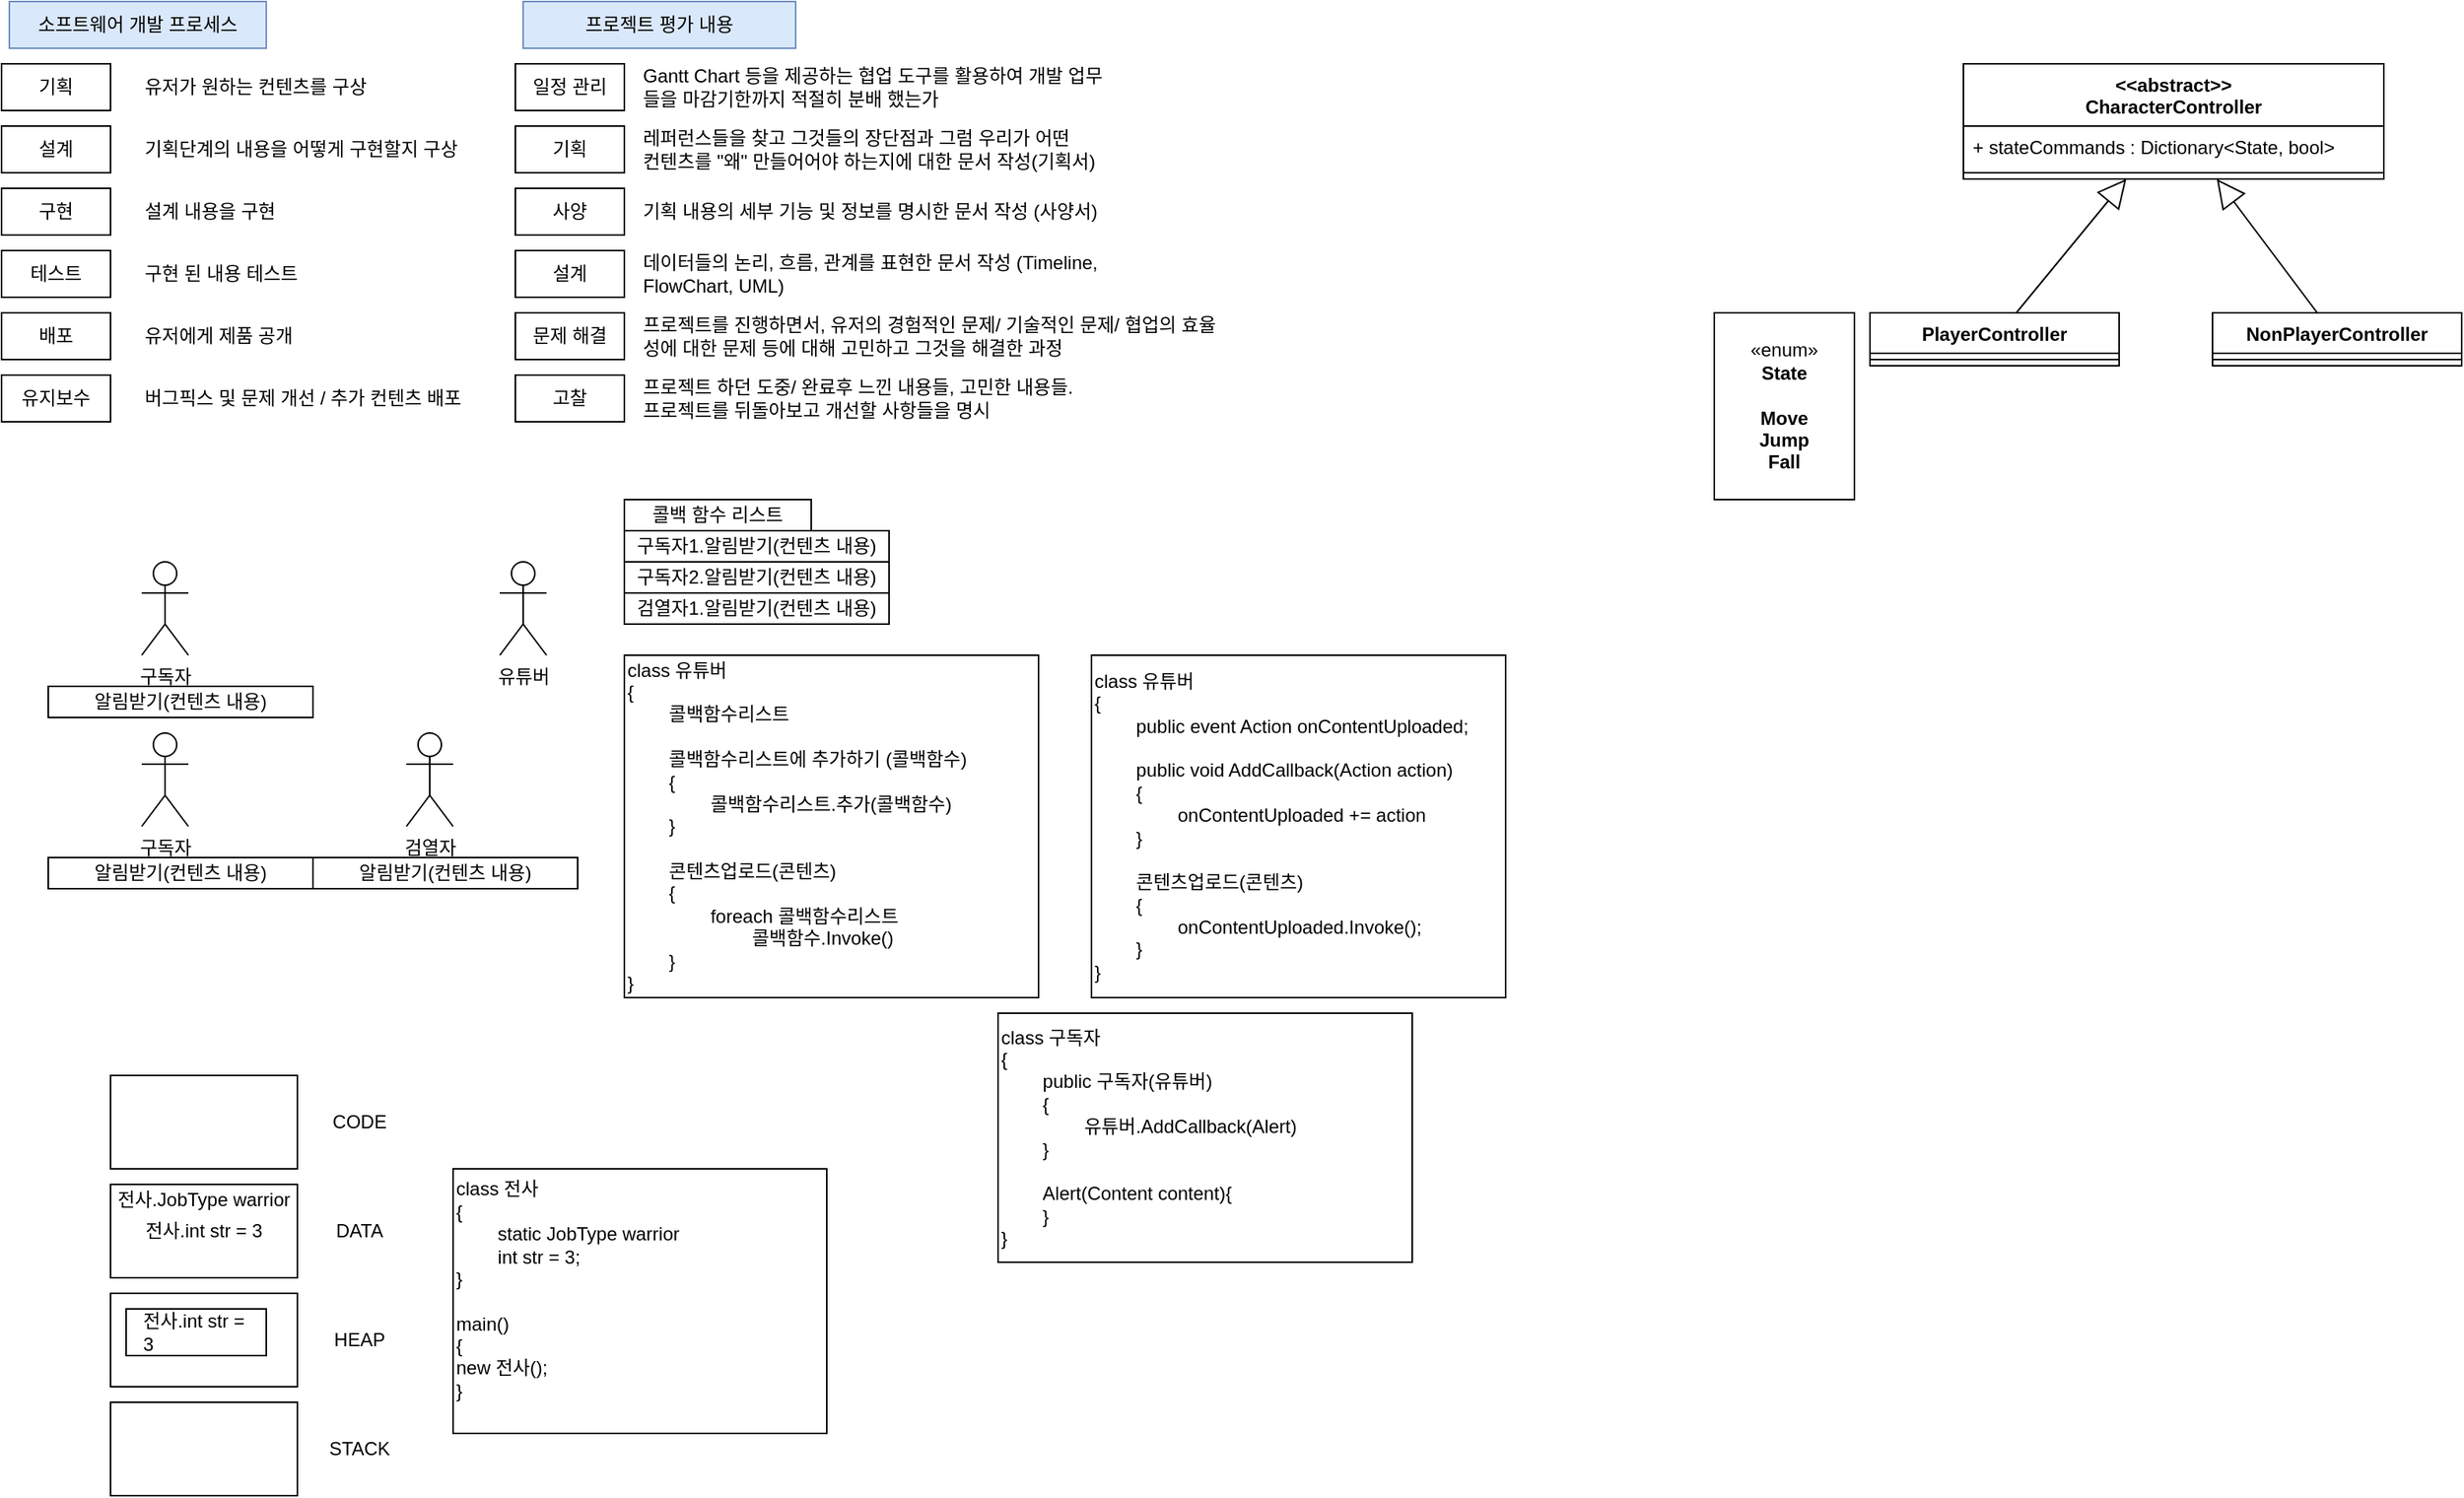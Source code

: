 <mxfile version="21.7.5" type="device">
  <diagram name="페이지-1" id="CE5lImg4Xeqv8eYOQJNI">
    <mxGraphModel dx="989" dy="1707" grid="1" gridSize="10" guides="1" tooltips="1" connect="1" arrows="1" fold="1" page="1" pageScale="1" pageWidth="827" pageHeight="1169" math="0" shadow="0">
      <root>
        <mxCell id="0" />
        <mxCell id="1" parent="0" />
        <mxCell id="wki07X8QwuEx3_kB4HWv-1" value="기획" style="rounded=0;whiteSpace=wrap;html=1;" parent="1" vertex="1">
          <mxGeometry x="10" y="10" width="70" height="30" as="geometry" />
        </mxCell>
        <mxCell id="wki07X8QwuEx3_kB4HWv-2" value="유저가 원하는 컨텐츠를 구상" style="text;html=1;align=left;verticalAlign=middle;whiteSpace=wrap;rounded=0;" parent="1" vertex="1">
          <mxGeometry x="100" y="10" width="180" height="30" as="geometry" />
        </mxCell>
        <mxCell id="wki07X8QwuEx3_kB4HWv-3" value="설계" style="rounded=0;whiteSpace=wrap;html=1;" parent="1" vertex="1">
          <mxGeometry x="10" y="50" width="70" height="30" as="geometry" />
        </mxCell>
        <mxCell id="wki07X8QwuEx3_kB4HWv-4" value="기획단계의 내용을 어떻게 구현할지 구상" style="text;html=1;align=left;verticalAlign=middle;whiteSpace=wrap;rounded=0;" parent="1" vertex="1">
          <mxGeometry x="100" y="50" width="230" height="30" as="geometry" />
        </mxCell>
        <mxCell id="wki07X8QwuEx3_kB4HWv-5" value="구현" style="rounded=0;whiteSpace=wrap;html=1;" parent="1" vertex="1">
          <mxGeometry x="10" y="90" width="70" height="30" as="geometry" />
        </mxCell>
        <mxCell id="wki07X8QwuEx3_kB4HWv-6" value="설계 내용을 구현" style="text;html=1;align=left;verticalAlign=middle;whiteSpace=wrap;rounded=0;" parent="1" vertex="1">
          <mxGeometry x="100" y="90" width="230" height="30" as="geometry" />
        </mxCell>
        <mxCell id="wki07X8QwuEx3_kB4HWv-7" value="테스트" style="rounded=0;whiteSpace=wrap;html=1;" parent="1" vertex="1">
          <mxGeometry x="10" y="130" width="70" height="30" as="geometry" />
        </mxCell>
        <mxCell id="wki07X8QwuEx3_kB4HWv-8" value="구현 된 내용 테스트" style="text;html=1;align=left;verticalAlign=middle;whiteSpace=wrap;rounded=0;" parent="1" vertex="1">
          <mxGeometry x="100" y="130" width="240" height="30" as="geometry" />
        </mxCell>
        <mxCell id="wki07X8QwuEx3_kB4HWv-9" value="배포" style="rounded=0;whiteSpace=wrap;html=1;" parent="1" vertex="1">
          <mxGeometry x="10" y="170" width="70" height="30" as="geometry" />
        </mxCell>
        <mxCell id="wki07X8QwuEx3_kB4HWv-10" value="유저에게 제품 공개" style="text;html=1;align=left;verticalAlign=middle;whiteSpace=wrap;rounded=0;" parent="1" vertex="1">
          <mxGeometry x="100" y="170" width="240" height="30" as="geometry" />
        </mxCell>
        <mxCell id="wki07X8QwuEx3_kB4HWv-11" value="유지보수" style="rounded=0;whiteSpace=wrap;html=1;" parent="1" vertex="1">
          <mxGeometry x="10" y="210" width="70" height="30" as="geometry" />
        </mxCell>
        <mxCell id="wki07X8QwuEx3_kB4HWv-12" value="버그픽스 및 문제 개선 / 추가 컨텐츠 배포" style="text;html=1;align=left;verticalAlign=middle;whiteSpace=wrap;rounded=0;" parent="1" vertex="1">
          <mxGeometry x="100" y="210" width="240" height="30" as="geometry" />
        </mxCell>
        <mxCell id="wki07X8QwuEx3_kB4HWv-14" value="일정 관리" style="rounded=0;whiteSpace=wrap;html=1;" parent="1" vertex="1">
          <mxGeometry x="340" y="10" width="70" height="30" as="geometry" />
        </mxCell>
        <mxCell id="wki07X8QwuEx3_kB4HWv-15" value="기획" style="rounded=0;whiteSpace=wrap;html=1;" parent="1" vertex="1">
          <mxGeometry x="340" y="50" width="70" height="30" as="geometry" />
        </mxCell>
        <mxCell id="wki07X8QwuEx3_kB4HWv-16" value="Gantt Chart 등을 제공하는 협업 도구를 활용하여 개발 업무들을 마감기한까지 적절히 분배 했는가" style="text;html=1;align=left;verticalAlign=middle;whiteSpace=wrap;rounded=0;" parent="1" vertex="1">
          <mxGeometry x="420" y="10" width="300" height="30" as="geometry" />
        </mxCell>
        <mxCell id="wki07X8QwuEx3_kB4HWv-17" value="프로젝트 평가 내용" style="text;html=1;align=center;verticalAlign=middle;whiteSpace=wrap;rounded=0;fillColor=#dae8fc;strokeColor=#6c8ebf;" parent="1" vertex="1">
          <mxGeometry x="345" y="-30" width="175" height="30" as="geometry" />
        </mxCell>
        <mxCell id="wki07X8QwuEx3_kB4HWv-19" value="레퍼런스들을 찾고 그것들의 장단점과 그럼 우리가 어떤&lt;div&gt;컨텐츠를 &quot;왜&quot; 만들어어야 하는지에 대한 문서 작성(기획서)&lt;/div&gt;" style="text;html=1;align=left;verticalAlign=middle;whiteSpace=wrap;rounded=0;" parent="1" vertex="1">
          <mxGeometry x="420" y="50" width="320" height="30" as="geometry" />
        </mxCell>
        <mxCell id="wki07X8QwuEx3_kB4HWv-21" value="사양" style="rounded=0;whiteSpace=wrap;html=1;" parent="1" vertex="1">
          <mxGeometry x="340" y="90" width="70" height="30" as="geometry" />
        </mxCell>
        <mxCell id="wki07X8QwuEx3_kB4HWv-22" value="기획 내용의 세부 기능 및 정보를 명시한 문서 작성 (사양서)" style="text;html=1;align=left;verticalAlign=middle;whiteSpace=wrap;rounded=0;" parent="1" vertex="1">
          <mxGeometry x="420" y="90" width="320" height="30" as="geometry" />
        </mxCell>
        <mxCell id="wki07X8QwuEx3_kB4HWv-23" value="설계" style="rounded=0;whiteSpace=wrap;html=1;" parent="1" vertex="1">
          <mxGeometry x="340" y="130" width="70" height="30" as="geometry" />
        </mxCell>
        <mxCell id="wki07X8QwuEx3_kB4HWv-24" value="데이터들의 논리, 흐름, 관계를 표현한 문서 작성 (Timeline, FlowChart, UML)" style="text;html=1;align=left;verticalAlign=middle;whiteSpace=wrap;rounded=0;" parent="1" vertex="1">
          <mxGeometry x="420" y="130" width="320" height="30" as="geometry" />
        </mxCell>
        <mxCell id="wki07X8QwuEx3_kB4HWv-25" value="문제 해결" style="rounded=0;whiteSpace=wrap;html=1;" parent="1" vertex="1">
          <mxGeometry x="340" y="170" width="70" height="30" as="geometry" />
        </mxCell>
        <mxCell id="wki07X8QwuEx3_kB4HWv-26" value="프로젝트를 진행하면서, 유저의 경험적인 문제/ 기술적인 문제/ 협업의 효율성에 대한 문제 등에 대해 고민하고 그것을 해결한 과정" style="text;html=1;align=left;verticalAlign=middle;whiteSpace=wrap;rounded=0;" parent="1" vertex="1">
          <mxGeometry x="420" y="170" width="370" height="30" as="geometry" />
        </mxCell>
        <mxCell id="wki07X8QwuEx3_kB4HWv-27" value="고찰" style="rounded=0;whiteSpace=wrap;html=1;" parent="1" vertex="1">
          <mxGeometry x="340" y="210" width="70" height="30" as="geometry" />
        </mxCell>
        <mxCell id="wki07X8QwuEx3_kB4HWv-28" value="프로젝트 하던 도중/ 완료후 느낀 내용들, 고민한 내용들.&amp;nbsp;&lt;div&gt;프로젝트를 뒤돌아보고 개선할 사항들을 명시&lt;/div&gt;" style="text;html=1;align=left;verticalAlign=middle;whiteSpace=wrap;rounded=0;" parent="1" vertex="1">
          <mxGeometry x="420" y="210" width="370" height="30" as="geometry" />
        </mxCell>
        <mxCell id="wki07X8QwuEx3_kB4HWv-29" value="소프트웨어 개발 프로세스" style="text;html=1;align=center;verticalAlign=middle;whiteSpace=wrap;rounded=0;fillColor=#dae8fc;strokeColor=#6c8ebf;" parent="1" vertex="1">
          <mxGeometry x="15" y="-30" width="165" height="30" as="geometry" />
        </mxCell>
        <mxCell id="wki07X8QwuEx3_kB4HWv-31" value="구독자" style="shape=umlActor;verticalLabelPosition=bottom;verticalAlign=top;html=1;outlineConnect=0;" parent="1" vertex="1">
          <mxGeometry x="100" y="330" width="30" height="60" as="geometry" />
        </mxCell>
        <mxCell id="wki07X8QwuEx3_kB4HWv-32" value="유튜버" style="shape=umlActor;verticalLabelPosition=bottom;verticalAlign=top;html=1;outlineConnect=0;" parent="1" vertex="1">
          <mxGeometry x="330" y="330" width="30" height="60" as="geometry" />
        </mxCell>
        <mxCell id="wki07X8QwuEx3_kB4HWv-33" value="알림받기(컨텐츠 내용)" style="rounded=0;whiteSpace=wrap;html=1;" parent="1" vertex="1">
          <mxGeometry x="40" y="410" width="170" height="20" as="geometry" />
        </mxCell>
        <mxCell id="wki07X8QwuEx3_kB4HWv-34" value="구독자" style="shape=umlActor;verticalLabelPosition=bottom;verticalAlign=top;html=1;outlineConnect=0;" parent="1" vertex="1">
          <mxGeometry x="100" y="440" width="30" height="60" as="geometry" />
        </mxCell>
        <mxCell id="wki07X8QwuEx3_kB4HWv-35" value="알림받기(컨텐츠 내용)" style="rounded=0;whiteSpace=wrap;html=1;" parent="1" vertex="1">
          <mxGeometry x="40" y="520" width="170" height="20" as="geometry" />
        </mxCell>
        <mxCell id="wki07X8QwuEx3_kB4HWv-37" value="class 유튜버&lt;div&gt;{&lt;/div&gt;&lt;div&gt;&lt;span style=&quot;white-space: pre;&quot;&gt;&#x9;&lt;/span&gt;콜백함수리스트&lt;br&gt;&lt;/div&gt;&lt;div&gt;&lt;br&gt;&lt;/div&gt;&lt;div&gt;&lt;span style=&quot;white-space: pre;&quot;&gt;&#x9;&lt;/span&gt;콜백함수리스트에 추가하기 (콜백함수)&lt;br&gt;&lt;/div&gt;&lt;div&gt;&lt;span style=&quot;white-space: pre;&quot;&gt;&#x9;&lt;/span&gt;{&lt;br&gt;&lt;/div&gt;&lt;div&gt;&lt;span style=&quot;white-space: pre;&quot;&gt;&#x9;&lt;/span&gt;&lt;span style=&quot;white-space: pre;&quot;&gt;&#x9;&lt;/span&gt;콜백함수리스트.추가(콜백함수)&lt;br&gt;&lt;/div&gt;&lt;div&gt;&lt;span style=&quot;white-space: pre;&quot;&gt;&#x9;&lt;/span&gt;}&lt;br&gt;&lt;/div&gt;&lt;div&gt;&lt;br&gt;&lt;/div&gt;&lt;div&gt;&lt;span style=&quot;white-space: pre;&quot;&gt;&#x9;&lt;/span&gt;콘텐츠업로드(콘텐츠)&lt;br&gt;&lt;/div&gt;&lt;div&gt;&lt;span style=&quot;white-space: pre;&quot;&gt;&#x9;&lt;/span&gt;{&lt;br&gt;&lt;/div&gt;&lt;div&gt;&lt;span style=&quot;white-space: pre;&quot;&gt;&#x9;&lt;/span&gt;&lt;span style=&quot;white-space: pre;&quot;&gt;&#x9;&lt;/span&gt;foreach 콜백함수리스트&lt;br&gt;&lt;/div&gt;&lt;div&gt;&lt;span style=&quot;white-space: pre;&quot;&gt;&#x9;&lt;/span&gt;&lt;span style=&quot;white-space: pre;&quot;&gt;&#x9;&lt;/span&gt;&lt;span style=&quot;white-space: pre;&quot;&gt;&#x9;&lt;/span&gt;콜백함수.Invoke()&lt;br&gt;&lt;/div&gt;&lt;div&gt;&lt;span style=&quot;white-space: pre;&quot;&gt;&#x9;&lt;/span&gt;}&lt;br&gt;&lt;/div&gt;&lt;div&gt;}&lt;/div&gt;" style="rounded=0;whiteSpace=wrap;html=1;align=left;" parent="1" vertex="1">
          <mxGeometry x="410" y="390" width="266" height="220" as="geometry" />
        </mxCell>
        <mxCell id="wki07X8QwuEx3_kB4HWv-38" value="검열자" style="shape=umlActor;verticalLabelPosition=bottom;verticalAlign=top;html=1;outlineConnect=0;" parent="1" vertex="1">
          <mxGeometry x="270" y="440" width="30" height="60" as="geometry" />
        </mxCell>
        <mxCell id="wki07X8QwuEx3_kB4HWv-39" value="알림받기(컨텐츠 내용)" style="rounded=0;whiteSpace=wrap;html=1;" parent="1" vertex="1">
          <mxGeometry x="210" y="520" width="170" height="20" as="geometry" />
        </mxCell>
        <mxCell id="wki07X8QwuEx3_kB4HWv-40" value="구독자1.알림받기(컨텐츠 내용)" style="rounded=0;whiteSpace=wrap;html=1;" parent="1" vertex="1">
          <mxGeometry x="410" y="310" width="170" height="20" as="geometry" />
        </mxCell>
        <mxCell id="wki07X8QwuEx3_kB4HWv-41" value="구독자2.알림받기(컨텐츠 내용)" style="rounded=0;whiteSpace=wrap;html=1;" parent="1" vertex="1">
          <mxGeometry x="410" y="330" width="170" height="20" as="geometry" />
        </mxCell>
        <mxCell id="wki07X8QwuEx3_kB4HWv-42" value="검열자1.알림받기(컨텐츠 내용)" style="rounded=0;whiteSpace=wrap;html=1;" parent="1" vertex="1">
          <mxGeometry x="410" y="350" width="170" height="20" as="geometry" />
        </mxCell>
        <mxCell id="wki07X8QwuEx3_kB4HWv-43" value="콜백 함수 리스트" style="rounded=0;whiteSpace=wrap;html=1;" parent="1" vertex="1">
          <mxGeometry x="410" y="290" width="120" height="20" as="geometry" />
        </mxCell>
        <mxCell id="wki07X8QwuEx3_kB4HWv-44" value="class 유튜버&lt;div&gt;{&lt;/div&gt;&lt;div&gt;&lt;span style=&quot;white-space: pre;&quot;&gt;&#x9;&lt;/span&gt;public event Action onContentUploaded;&lt;br&gt;&lt;/div&gt;&lt;div&gt;&lt;br&gt;&lt;/div&gt;&lt;div&gt;&lt;span style=&quot;white-space: pre;&quot;&gt;&#x9;&lt;/span&gt;public void AddCallback(Action action)&lt;br&gt;&lt;/div&gt;&lt;div&gt;&lt;span style=&quot;white-space: pre;&quot;&gt;&#x9;&lt;/span&gt;{&lt;br&gt;&lt;/div&gt;&lt;div&gt;&lt;span style=&quot;white-space: pre;&quot;&gt;&#x9;&lt;/span&gt;&lt;span style=&quot;white-space: pre;&quot;&gt;&#x9;&lt;/span&gt;onContentUploaded += action&lt;br&gt;&lt;/div&gt;&lt;div&gt;&lt;span style=&quot;white-space: pre;&quot;&gt;&#x9;&lt;/span&gt;}&lt;br&gt;&lt;/div&gt;&lt;div&gt;&lt;br&gt;&lt;/div&gt;&lt;div&gt;&lt;span style=&quot;white-space: pre;&quot;&gt;&#x9;&lt;/span&gt;콘텐츠업로드(콘텐츠)&lt;br&gt;&lt;/div&gt;&lt;div&gt;&lt;span style=&quot;white-space: pre;&quot;&gt;&#x9;&lt;/span&gt;{&lt;br&gt;&lt;/div&gt;&lt;div&gt;&lt;span style=&quot;white-space: pre;&quot;&gt;&#x9;&lt;/span&gt;&lt;span style=&quot;white-space: pre;&quot;&gt;&#x9;&lt;/span&gt;onContentUploaded.Invoke();&lt;/div&gt;&lt;div&gt;&lt;span style=&quot;white-space: pre;&quot;&gt;&#x9;&lt;/span&gt;}&lt;br&gt;&lt;/div&gt;&lt;div&gt;}&lt;/div&gt;" style="rounded=0;whiteSpace=wrap;html=1;align=left;" parent="1" vertex="1">
          <mxGeometry x="710" y="390" width="266" height="220" as="geometry" />
        </mxCell>
        <mxCell id="wki07X8QwuEx3_kB4HWv-45" value="class 구독자&lt;div&gt;{&lt;/div&gt;&lt;div&gt;&lt;span style=&quot;white-space: pre;&quot;&gt;&#x9;&lt;/span&gt;public 구독자(유튜버)&lt;br&gt;&lt;/div&gt;&lt;div&gt;&lt;span style=&quot;white-space: pre;&quot;&gt;&#x9;&lt;/span&gt;{&lt;br&gt;&lt;/div&gt;&lt;div&gt;&lt;span style=&quot;white-space: pre;&quot;&gt;&#x9;&lt;/span&gt;&lt;span style=&quot;white-space: pre;&quot;&gt;&#x9;&lt;/span&gt;유튜버.AddCallback(Alert)&lt;/div&gt;&lt;div&gt;&lt;span style=&quot;background-color: initial; white-space: pre;&quot;&gt;&#x9;&lt;/span&gt;&lt;span style=&quot;background-color: initial;&quot;&gt;}&lt;/span&gt;&lt;/div&gt;&lt;div&gt;&lt;br&gt;&lt;/div&gt;&lt;div&gt;&lt;span style=&quot;white-space: pre;&quot;&gt;&#x9;&lt;/span&gt;Alert(Content content){&lt;br&gt;&lt;/div&gt;&lt;div&gt;&lt;span style=&quot;white-space: pre;&quot;&gt;&#x9;&lt;/span&gt;}&lt;br&gt;&lt;/div&gt;&lt;div&gt;&lt;span style=&quot;background-color: initial;&quot;&gt;}&lt;/span&gt;&lt;br&gt;&lt;/div&gt;" style="rounded=0;whiteSpace=wrap;html=1;align=left;" parent="1" vertex="1">
          <mxGeometry x="650" y="620" width="266" height="160" as="geometry" />
        </mxCell>
        <mxCell id="wki07X8QwuEx3_kB4HWv-46" value="" style="rounded=0;whiteSpace=wrap;html=1;" parent="1" vertex="1">
          <mxGeometry x="80" y="660" width="120" height="60" as="geometry" />
        </mxCell>
        <mxCell id="wki07X8QwuEx3_kB4HWv-47" value="" style="rounded=0;whiteSpace=wrap;html=1;" parent="1" vertex="1">
          <mxGeometry x="80" y="730" width="120" height="60" as="geometry" />
        </mxCell>
        <mxCell id="wki07X8QwuEx3_kB4HWv-48" value="" style="rounded=0;whiteSpace=wrap;html=1;" parent="1" vertex="1">
          <mxGeometry x="80" y="800" width="120" height="60" as="geometry" />
        </mxCell>
        <mxCell id="wki07X8QwuEx3_kB4HWv-49" value="" style="rounded=0;whiteSpace=wrap;html=1;" parent="1" vertex="1">
          <mxGeometry x="80" y="870" width="120" height="60" as="geometry" />
        </mxCell>
        <mxCell id="wki07X8QwuEx3_kB4HWv-50" value="CODE" style="text;html=1;align=center;verticalAlign=middle;whiteSpace=wrap;rounded=0;" parent="1" vertex="1">
          <mxGeometry x="210" y="675" width="60" height="30" as="geometry" />
        </mxCell>
        <mxCell id="wki07X8QwuEx3_kB4HWv-51" value="DATA" style="text;html=1;align=center;verticalAlign=middle;whiteSpace=wrap;rounded=0;" parent="1" vertex="1">
          <mxGeometry x="210" y="745" width="60" height="30" as="geometry" />
        </mxCell>
        <mxCell id="wki07X8QwuEx3_kB4HWv-52" value="HEAP" style="text;html=1;align=center;verticalAlign=middle;whiteSpace=wrap;rounded=0;" parent="1" vertex="1">
          <mxGeometry x="210" y="815" width="60" height="30" as="geometry" />
        </mxCell>
        <mxCell id="wki07X8QwuEx3_kB4HWv-53" value="STACK" style="text;html=1;align=center;verticalAlign=middle;whiteSpace=wrap;rounded=0;" parent="1" vertex="1">
          <mxGeometry x="210" y="885" width="60" height="30" as="geometry" />
        </mxCell>
        <mxCell id="wki07X8QwuEx3_kB4HWv-54" value="class 전사&lt;div&gt;{&lt;/div&gt;&lt;div&gt;&lt;span style=&quot;white-space: pre;&quot;&gt;&lt;span style=&quot;white-space: pre;&quot;&gt;&#x9;&lt;/span&gt;static &lt;/span&gt;JobType warrior&lt;br&gt;&lt;/div&gt;&lt;div&gt;&lt;span style=&quot;white-space: pre;&quot;&gt;&#x9;&lt;/span&gt;int str = 3;&lt;br&gt;&lt;/div&gt;&lt;div&gt;}&lt;/div&gt;&lt;div&gt;&lt;br&gt;&lt;/div&gt;&lt;div&gt;main()&lt;/div&gt;&lt;div&gt;{&lt;/div&gt;&lt;div&gt;new 전사();&lt;/div&gt;&lt;div&gt;}&lt;/div&gt;&lt;div&gt;&lt;br&gt;&lt;/div&gt;" style="rounded=0;whiteSpace=wrap;html=1;align=left;" parent="1" vertex="1">
          <mxGeometry x="300" y="720" width="240" height="170" as="geometry" />
        </mxCell>
        <mxCell id="wki07X8QwuEx3_kB4HWv-55" value="전사.&lt;span style=&quot;text-align: left;&quot;&gt;JobType warrior&lt;/span&gt;" style="text;html=1;align=center;verticalAlign=middle;whiteSpace=wrap;rounded=0;" parent="1" vertex="1">
          <mxGeometry x="80" y="730" width="120" height="20" as="geometry" />
        </mxCell>
        <mxCell id="wki07X8QwuEx3_kB4HWv-56" value="&lt;div style=&quot;text-align: left;&quot;&gt;&lt;span style=&quot;background-color: initial;&quot;&gt;전사.int str = 3&lt;/span&gt;&lt;/div&gt;" style="text;html=1;align=center;verticalAlign=middle;whiteSpace=wrap;rounded=0;" parent="1" vertex="1">
          <mxGeometry x="80" y="750" width="120" height="20" as="geometry" />
        </mxCell>
        <mxCell id="wki07X8QwuEx3_kB4HWv-57" value="" style="rounded=0;whiteSpace=wrap;html=1;" parent="1" vertex="1">
          <mxGeometry x="90" y="810" width="90" height="30" as="geometry" />
        </mxCell>
        <mxCell id="wki07X8QwuEx3_kB4HWv-58" value="&lt;div style=&quot;text-align: left;&quot;&gt;&lt;span style=&quot;background-color: initial;&quot;&gt;전사.int str = 3&lt;/span&gt;&lt;/div&gt;" style="text;html=1;align=center;verticalAlign=middle;whiteSpace=wrap;rounded=0;" parent="1" vertex="1">
          <mxGeometry x="100" y="815" width="70" height="20" as="geometry" />
        </mxCell>
        <mxCell id="_jec9RTMoXIXQGZnMbGp-1" value="PlayerController" style="swimlane;fontStyle=1;align=center;verticalAlign=top;childLayout=stackLayout;horizontal=1;startSize=26;horizontalStack=0;resizeParent=1;resizeParentMax=0;resizeLast=0;collapsible=1;marginBottom=0;whiteSpace=wrap;html=1;" vertex="1" parent="1">
          <mxGeometry x="1210" y="170" width="160" height="34" as="geometry" />
        </mxCell>
        <mxCell id="_jec9RTMoXIXQGZnMbGp-3" value="" style="line;strokeWidth=1;fillColor=none;align=left;verticalAlign=middle;spacingTop=-1;spacingLeft=3;spacingRight=3;rotatable=0;labelPosition=right;points=[];portConstraint=eastwest;strokeColor=inherit;" vertex="1" parent="_jec9RTMoXIXQGZnMbGp-1">
          <mxGeometry y="26" width="160" height="8" as="geometry" />
        </mxCell>
        <mxCell id="_jec9RTMoXIXQGZnMbGp-5" value="«enum»&lt;br&gt;&lt;b&gt;State&lt;br&gt;&lt;br&gt;Move&lt;br&gt;Jump&lt;br&gt;Fall&lt;br&gt;&lt;/b&gt;" style="html=1;whiteSpace=wrap;" vertex="1" parent="1">
          <mxGeometry x="1110" y="170" width="90" height="120" as="geometry" />
        </mxCell>
        <mxCell id="_jec9RTMoXIXQGZnMbGp-6" value="NonPlayerController" style="swimlane;fontStyle=1;align=center;verticalAlign=top;childLayout=stackLayout;horizontal=1;startSize=26;horizontalStack=0;resizeParent=1;resizeParentMax=0;resizeLast=0;collapsible=1;marginBottom=0;whiteSpace=wrap;html=1;" vertex="1" parent="1">
          <mxGeometry x="1430" y="170" width="160" height="34" as="geometry" />
        </mxCell>
        <mxCell id="_jec9RTMoXIXQGZnMbGp-8" value="" style="line;strokeWidth=1;fillColor=none;align=left;verticalAlign=middle;spacingTop=-1;spacingLeft=3;spacingRight=3;rotatable=0;labelPosition=right;points=[];portConstraint=eastwest;strokeColor=inherit;" vertex="1" parent="_jec9RTMoXIXQGZnMbGp-6">
          <mxGeometry y="26" width="160" height="8" as="geometry" />
        </mxCell>
        <mxCell id="_jec9RTMoXIXQGZnMbGp-9" value="&amp;lt;&amp;lt;abstract&amp;gt;&amp;gt;&lt;br&gt;CharacterController" style="swimlane;fontStyle=1;align=center;verticalAlign=top;childLayout=stackLayout;horizontal=1;startSize=40;horizontalStack=0;resizeParent=1;resizeParentMax=0;resizeLast=0;collapsible=1;marginBottom=0;whiteSpace=wrap;html=1;" vertex="1" parent="1">
          <mxGeometry x="1270" y="10" width="270" height="74" as="geometry" />
        </mxCell>
        <mxCell id="_jec9RTMoXIXQGZnMbGp-12" value="+ stateCommands : Dictionary&amp;lt;State, bool&amp;gt;" style="text;strokeColor=none;fillColor=none;align=left;verticalAlign=top;spacingLeft=4;spacingRight=4;overflow=hidden;rotatable=0;points=[[0,0.5],[1,0.5]];portConstraint=eastwest;whiteSpace=wrap;html=1;" vertex="1" parent="_jec9RTMoXIXQGZnMbGp-9">
          <mxGeometry y="40" width="270" height="26" as="geometry" />
        </mxCell>
        <mxCell id="_jec9RTMoXIXQGZnMbGp-10" value="" style="line;strokeWidth=1;fillColor=none;align=left;verticalAlign=middle;spacingTop=-1;spacingLeft=3;spacingRight=3;rotatable=0;labelPosition=right;points=[];portConstraint=eastwest;strokeColor=inherit;" vertex="1" parent="_jec9RTMoXIXQGZnMbGp-9">
          <mxGeometry y="66" width="270" height="8" as="geometry" />
        </mxCell>
        <mxCell id="_jec9RTMoXIXQGZnMbGp-13" value="" style="endArrow=block;endSize=16;endFill=0;html=1;rounded=0;" edge="1" parent="1" source="_jec9RTMoXIXQGZnMbGp-1" target="_jec9RTMoXIXQGZnMbGp-9">
          <mxGeometry width="160" relative="1" as="geometry">
            <mxPoint x="1530" y="190" as="sourcePoint" />
            <mxPoint x="1690" y="190" as="targetPoint" />
          </mxGeometry>
        </mxCell>
        <mxCell id="_jec9RTMoXIXQGZnMbGp-14" value="" style="endArrow=block;endSize=16;endFill=0;html=1;rounded=0;" edge="1" parent="1" source="_jec9RTMoXIXQGZnMbGp-6" target="_jec9RTMoXIXQGZnMbGp-9">
          <mxGeometry width="160" relative="1" as="geometry">
            <mxPoint x="1309" y="180" as="sourcePoint" />
            <mxPoint x="1384" y="40" as="targetPoint" />
          </mxGeometry>
        </mxCell>
      </root>
    </mxGraphModel>
  </diagram>
</mxfile>
